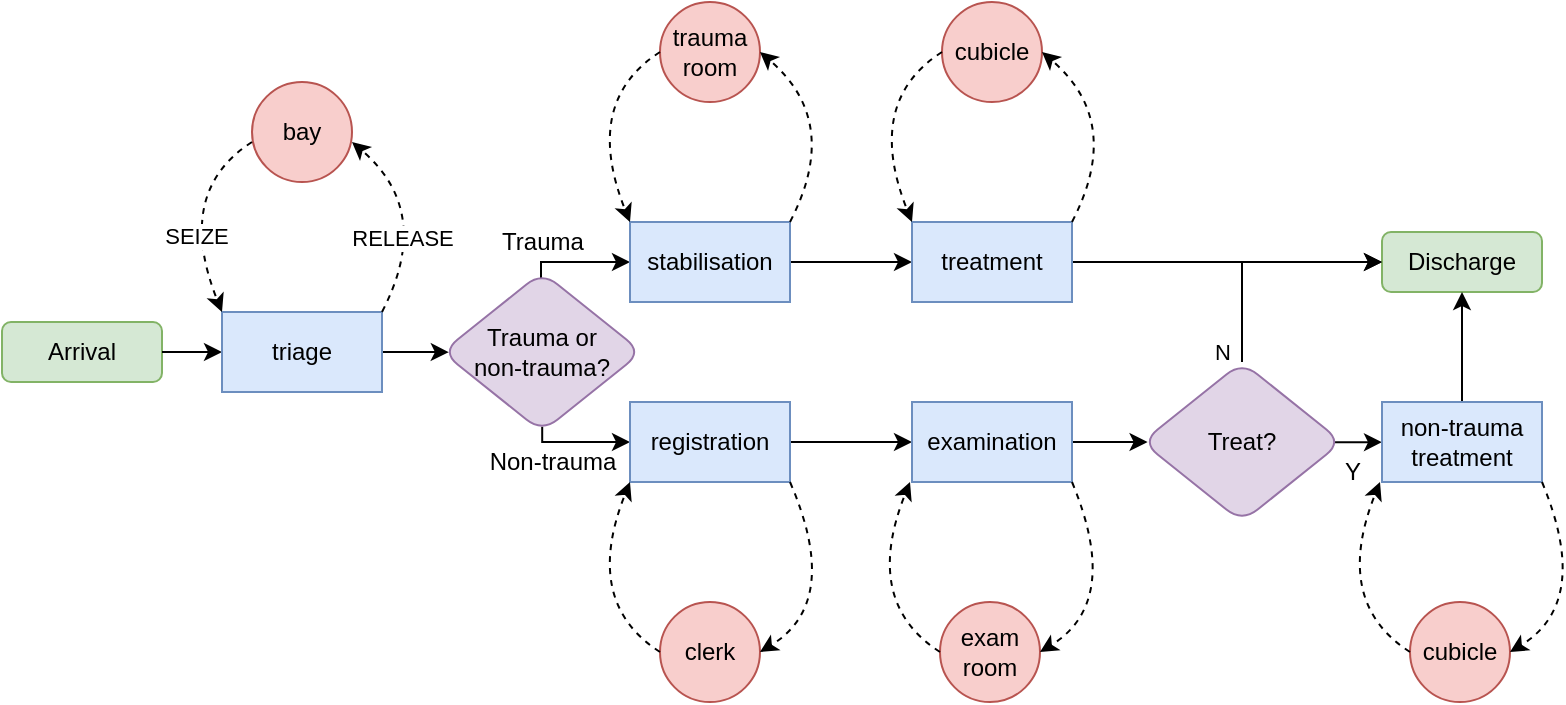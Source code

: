 <mxfile version="24.0.7" type="device">
  <diagram id="C5RBs43oDa-KdzZeNtuy" name="Page-1">
    <mxGraphModel dx="1434" dy="688" grid="1" gridSize="10" guides="1" tooltips="1" connect="1" arrows="1" fold="1" page="1" pageScale="1" pageWidth="827" pageHeight="1169" math="0" shadow="0">
      <root>
        <mxCell id="WIyWlLk6GJQsqaUBKTNV-0" />
        <mxCell id="WIyWlLk6GJQsqaUBKTNV-1" parent="WIyWlLk6GJQsqaUBKTNV-0" />
        <mxCell id="DDMu9djycjJGDTp91-n1-2" value="" style="edgeStyle=orthogonalEdgeStyle;rounded=0;orthogonalLoop=1;jettySize=auto;html=1;entryX=0.034;entryY=0.501;entryDx=0;entryDy=0;entryPerimeter=0;" edge="1" parent="WIyWlLk6GJQsqaUBKTNV-1" source="DDMu9djycjJGDTp91-n1-13" target="DDMu9djycjJGDTp91-n1-1">
          <mxGeometry relative="1" as="geometry" />
        </mxCell>
        <mxCell id="DDMu9djycjJGDTp91-n1-0" value="Arrival" style="rounded=1;whiteSpace=wrap;html=1;fillColor=#d5e8d4;strokeColor=#82b366;" vertex="1" parent="WIyWlLk6GJQsqaUBKTNV-1">
          <mxGeometry x="20" y="180" width="80" height="30" as="geometry" />
        </mxCell>
        <mxCell id="DDMu9djycjJGDTp91-n1-9" style="edgeStyle=orthogonalEdgeStyle;rounded=0;orthogonalLoop=1;jettySize=auto;html=1;exitX=0.495;exitY=0.053;exitDx=0;exitDy=0;entryX=0;entryY=0.5;entryDx=0;entryDy=0;exitPerimeter=0;" edge="1" parent="WIyWlLk6GJQsqaUBKTNV-1" source="DDMu9djycjJGDTp91-n1-1" target="DDMu9djycjJGDTp91-n1-3">
          <mxGeometry relative="1" as="geometry">
            <Array as="points">
              <mxPoint x="289" y="150" />
            </Array>
          </mxGeometry>
        </mxCell>
        <mxCell id="DDMu9djycjJGDTp91-n1-18" style="edgeStyle=orthogonalEdgeStyle;rounded=0;orthogonalLoop=1;jettySize=auto;html=1;exitX=0.501;exitY=0.967;exitDx=0;exitDy=0;entryX=0;entryY=0.5;entryDx=0;entryDy=0;exitPerimeter=0;" edge="1" parent="WIyWlLk6GJQsqaUBKTNV-1" source="DDMu9djycjJGDTp91-n1-1" target="DDMu9djycjJGDTp91-n1-15">
          <mxGeometry relative="1" as="geometry">
            <Array as="points">
              <mxPoint x="290" y="240" />
            </Array>
          </mxGeometry>
        </mxCell>
        <mxCell id="DDMu9djycjJGDTp91-n1-1" value="&lt;div&gt;Trauma or &lt;br&gt;&lt;/div&gt;&lt;div&gt;non-trauma?&lt;br&gt;&lt;/div&gt;" style="rhombus;whiteSpace=wrap;html=1;rounded=1;fillColor=#e1d5e7;strokeColor=#9673a6;" vertex="1" parent="WIyWlLk6GJQsqaUBKTNV-1">
          <mxGeometry x="240" y="155" width="100" height="80" as="geometry" />
        </mxCell>
        <mxCell id="DDMu9djycjJGDTp91-n1-10" style="edgeStyle=orthogonalEdgeStyle;rounded=0;orthogonalLoop=1;jettySize=auto;html=1;exitX=1;exitY=0.5;exitDx=0;exitDy=0;" edge="1" parent="WIyWlLk6GJQsqaUBKTNV-1" source="DDMu9djycjJGDTp91-n1-3" target="DDMu9djycjJGDTp91-n1-8">
          <mxGeometry relative="1" as="geometry" />
        </mxCell>
        <mxCell id="DDMu9djycjJGDTp91-n1-3" value="stabilisation" style="rounded=0;whiteSpace=wrap;html=1;fillColor=#dae8fc;strokeColor=#6c8ebf;" vertex="1" parent="WIyWlLk6GJQsqaUBKTNV-1">
          <mxGeometry x="334" y="130" width="80" height="40" as="geometry" />
        </mxCell>
        <mxCell id="DDMu9djycjJGDTp91-n1-6" value="Discharge" style="rounded=1;whiteSpace=wrap;html=1;fillColor=#d5e8d4;strokeColor=#82b366;" vertex="1" parent="WIyWlLk6GJQsqaUBKTNV-1">
          <mxGeometry x="710" y="135" width="80" height="30" as="geometry" />
        </mxCell>
        <mxCell id="DDMu9djycjJGDTp91-n1-11" style="edgeStyle=orthogonalEdgeStyle;rounded=0;orthogonalLoop=1;jettySize=auto;html=1;exitX=1;exitY=0.5;exitDx=0;exitDy=0;entryX=0;entryY=0.5;entryDx=0;entryDy=0;" edge="1" parent="WIyWlLk6GJQsqaUBKTNV-1" source="DDMu9djycjJGDTp91-n1-8" target="DDMu9djycjJGDTp91-n1-6">
          <mxGeometry relative="1" as="geometry" />
        </mxCell>
        <mxCell id="DDMu9djycjJGDTp91-n1-8" value="treatment" style="rounded=0;whiteSpace=wrap;html=1;fillColor=#dae8fc;strokeColor=#6c8ebf;" vertex="1" parent="WIyWlLk6GJQsqaUBKTNV-1">
          <mxGeometry x="475" y="130" width="80" height="40" as="geometry" />
        </mxCell>
        <mxCell id="DDMu9djycjJGDTp91-n1-14" value="" style="edgeStyle=orthogonalEdgeStyle;rounded=0;orthogonalLoop=1;jettySize=auto;html=1;" edge="1" parent="WIyWlLk6GJQsqaUBKTNV-1" source="DDMu9djycjJGDTp91-n1-0" target="DDMu9djycjJGDTp91-n1-13">
          <mxGeometry relative="1" as="geometry">
            <mxPoint x="100" y="195" as="sourcePoint" />
            <mxPoint x="240" y="195" as="targetPoint" />
          </mxGeometry>
        </mxCell>
        <mxCell id="DDMu9djycjJGDTp91-n1-13" value="triage" style="rounded=0;whiteSpace=wrap;html=1;fillColor=#dae8fc;strokeColor=#6c8ebf;" vertex="1" parent="WIyWlLk6GJQsqaUBKTNV-1">
          <mxGeometry x="130" y="175" width="80" height="40" as="geometry" />
        </mxCell>
        <mxCell id="DDMu9djycjJGDTp91-n1-20" style="edgeStyle=orthogonalEdgeStyle;rounded=0;orthogonalLoop=1;jettySize=auto;html=1;exitX=1;exitY=0.5;exitDx=0;exitDy=0;entryX=0;entryY=0.5;entryDx=0;entryDy=0;" edge="1" parent="WIyWlLk6GJQsqaUBKTNV-1" source="DDMu9djycjJGDTp91-n1-15" target="DDMu9djycjJGDTp91-n1-16">
          <mxGeometry relative="1" as="geometry" />
        </mxCell>
        <mxCell id="DDMu9djycjJGDTp91-n1-15" value="registration" style="rounded=0;whiteSpace=wrap;html=1;fillColor=#dae8fc;strokeColor=#6c8ebf;" vertex="1" parent="WIyWlLk6GJQsqaUBKTNV-1">
          <mxGeometry x="334" y="220" width="80" height="40" as="geometry" />
        </mxCell>
        <mxCell id="DDMu9djycjJGDTp91-n1-21" style="edgeStyle=orthogonalEdgeStyle;rounded=0;orthogonalLoop=1;jettySize=auto;html=1;exitX=1;exitY=0.5;exitDx=0;exitDy=0;entryX=0.028;entryY=0.498;entryDx=0;entryDy=0;entryPerimeter=0;" edge="1" parent="WIyWlLk6GJQsqaUBKTNV-1" source="DDMu9djycjJGDTp91-n1-16" target="DDMu9djycjJGDTp91-n1-17">
          <mxGeometry relative="1" as="geometry" />
        </mxCell>
        <mxCell id="DDMu9djycjJGDTp91-n1-16" value="examination" style="rounded=0;whiteSpace=wrap;html=1;fillColor=#dae8fc;strokeColor=#6c8ebf;" vertex="1" parent="WIyWlLk6GJQsqaUBKTNV-1">
          <mxGeometry x="475" y="220" width="80" height="40" as="geometry" />
        </mxCell>
        <mxCell id="DDMu9djycjJGDTp91-n1-23" style="edgeStyle=orthogonalEdgeStyle;rounded=0;orthogonalLoop=1;jettySize=auto;html=1;exitX=0.215;exitY=0.004;exitDx=0;exitDy=0;entryX=0;entryY=0.5;entryDx=0;entryDy=0;exitPerimeter=0;" edge="1" parent="WIyWlLk6GJQsqaUBKTNV-1" source="DDMu9djycjJGDTp91-n1-33" target="DDMu9djycjJGDTp91-n1-22">
          <mxGeometry relative="1" as="geometry" />
        </mxCell>
        <mxCell id="DDMu9djycjJGDTp91-n1-25" style="edgeStyle=orthogonalEdgeStyle;rounded=0;orthogonalLoop=1;jettySize=auto;html=1;exitX=0.5;exitY=0;exitDx=0;exitDy=0;entryX=0;entryY=0.5;entryDx=0;entryDy=0;" edge="1" parent="WIyWlLk6GJQsqaUBKTNV-1" source="DDMu9djycjJGDTp91-n1-17" target="DDMu9djycjJGDTp91-n1-6">
          <mxGeometry relative="1" as="geometry" />
        </mxCell>
        <mxCell id="DDMu9djycjJGDTp91-n1-29" value="N" style="edgeLabel;html=1;align=center;verticalAlign=middle;resizable=0;points=[];" vertex="1" connectable="0" parent="DDMu9djycjJGDTp91-n1-25">
          <mxGeometry x="-0.487" y="1" relative="1" as="geometry">
            <mxPoint x="-9" y="26" as="offset" />
          </mxGeometry>
        </mxCell>
        <mxCell id="DDMu9djycjJGDTp91-n1-17" value="Treat?" style="rhombus;whiteSpace=wrap;html=1;rounded=1;fillColor=#e1d5e7;strokeColor=#9673a6;" vertex="1" parent="WIyWlLk6GJQsqaUBKTNV-1">
          <mxGeometry x="590" y="200" width="100" height="80" as="geometry" />
        </mxCell>
        <mxCell id="DDMu9djycjJGDTp91-n1-24" style="edgeStyle=orthogonalEdgeStyle;rounded=0;orthogonalLoop=1;jettySize=auto;html=1;exitX=0.5;exitY=0;exitDx=0;exitDy=0;entryX=0.5;entryY=1;entryDx=0;entryDy=0;" edge="1" parent="WIyWlLk6GJQsqaUBKTNV-1" source="DDMu9djycjJGDTp91-n1-22" target="DDMu9djycjJGDTp91-n1-6">
          <mxGeometry relative="1" as="geometry" />
        </mxCell>
        <mxCell id="DDMu9djycjJGDTp91-n1-22" value="&lt;div&gt;non-trauma&lt;/div&gt;&lt;div&gt;treatment&lt;br&gt;&lt;/div&gt;" style="rounded=0;whiteSpace=wrap;html=1;fillColor=#dae8fc;strokeColor=#6c8ebf;" vertex="1" parent="WIyWlLk6GJQsqaUBKTNV-1">
          <mxGeometry x="710" y="220" width="80" height="40" as="geometry" />
        </mxCell>
        <mxCell id="DDMu9djycjJGDTp91-n1-33" value="Y" style="text;html=1;align=center;verticalAlign=middle;resizable=0;points=[];autosize=1;strokeColor=none;fillColor=none;" vertex="1" parent="WIyWlLk6GJQsqaUBKTNV-1">
          <mxGeometry x="680" y="240" width="30" height="30" as="geometry" />
        </mxCell>
        <mxCell id="DDMu9djycjJGDTp91-n1-34" value="Trauma" style="text;html=1;align=center;verticalAlign=middle;resizable=0;points=[];autosize=1;strokeColor=none;fillColor=none;" vertex="1" parent="WIyWlLk6GJQsqaUBKTNV-1">
          <mxGeometry x="260" y="125" width="60" height="30" as="geometry" />
        </mxCell>
        <mxCell id="DDMu9djycjJGDTp91-n1-35" value="Non-trauma" style="text;html=1;align=center;verticalAlign=middle;resizable=0;points=[];autosize=1;strokeColor=none;fillColor=none;" vertex="1" parent="WIyWlLk6GJQsqaUBKTNV-1">
          <mxGeometry x="250" y="235" width="90" height="30" as="geometry" />
        </mxCell>
        <mxCell id="DDMu9djycjJGDTp91-n1-36" value="&lt;div&gt;trauma &lt;br&gt;&lt;/div&gt;&lt;div&gt;room&lt;/div&gt;" style="ellipse;whiteSpace=wrap;html=1;aspect=fixed;fillColor=#f8cecc;strokeColor=#b85450;" vertex="1" parent="WIyWlLk6GJQsqaUBKTNV-1">
          <mxGeometry x="349" y="20" width="50" height="50" as="geometry" />
        </mxCell>
        <mxCell id="DDMu9djycjJGDTp91-n1-37" value="cubicle" style="ellipse;whiteSpace=wrap;html=1;aspect=fixed;fillColor=#f8cecc;strokeColor=#b85450;" vertex="1" parent="WIyWlLk6GJQsqaUBKTNV-1">
          <mxGeometry x="490" y="20" width="50" height="50" as="geometry" />
        </mxCell>
        <mxCell id="DDMu9djycjJGDTp91-n1-38" value="clerk" style="ellipse;whiteSpace=wrap;html=1;aspect=fixed;fillColor=#f8cecc;strokeColor=#b85450;" vertex="1" parent="WIyWlLk6GJQsqaUBKTNV-1">
          <mxGeometry x="349" y="320" width="50" height="50" as="geometry" />
        </mxCell>
        <mxCell id="DDMu9djycjJGDTp91-n1-41" value="bay" style="ellipse;whiteSpace=wrap;html=1;aspect=fixed;fillColor=#f8cecc;strokeColor=#b85450;" vertex="1" parent="WIyWlLk6GJQsqaUBKTNV-1">
          <mxGeometry x="145" y="60" width="50" height="50" as="geometry" />
        </mxCell>
        <mxCell id="DDMu9djycjJGDTp91-n1-45" value="" style="curved=1;endArrow=classic;html=1;rounded=0;exitX=0;exitY=0.5;exitDx=0;exitDy=0;entryX=0;entryY=0;entryDx=0;entryDy=0;dashed=1;" edge="1" parent="WIyWlLk6GJQsqaUBKTNV-1" source="DDMu9djycjJGDTp91-n1-36" target="DDMu9djycjJGDTp91-n1-3">
          <mxGeometry width="50" height="50" relative="1" as="geometry">
            <mxPoint x="300" y="30" as="sourcePoint" />
            <mxPoint x="250" y="80" as="targetPoint" />
            <Array as="points">
              <mxPoint x="310" y="70" />
            </Array>
          </mxGeometry>
        </mxCell>
        <mxCell id="DDMu9djycjJGDTp91-n1-56" value="" style="curved=1;endArrow=classic;html=1;rounded=0;exitX=1;exitY=0;exitDx=0;exitDy=0;entryX=1;entryY=0.5;entryDx=0;entryDy=0;dashed=1;" edge="1" parent="WIyWlLk6GJQsqaUBKTNV-1" source="DDMu9djycjJGDTp91-n1-3" target="DDMu9djycjJGDTp91-n1-36">
          <mxGeometry width="50" height="50" relative="1" as="geometry">
            <mxPoint x="410" y="120" as="sourcePoint" />
            <mxPoint x="460" y="70" as="targetPoint" />
            <Array as="points">
              <mxPoint x="440" y="80" />
            </Array>
          </mxGeometry>
        </mxCell>
        <mxCell id="DDMu9djycjJGDTp91-n1-61" value="" style="curved=1;endArrow=classic;html=1;rounded=0;exitX=0;exitY=0.5;exitDx=0;exitDy=0;entryX=0;entryY=0;entryDx=0;entryDy=0;dashed=1;" edge="1" parent="WIyWlLk6GJQsqaUBKTNV-1">
          <mxGeometry width="50" height="50" relative="1" as="geometry">
            <mxPoint x="490" y="45" as="sourcePoint" />
            <mxPoint x="475" y="130" as="targetPoint" />
            <Array as="points">
              <mxPoint x="451" y="70" />
            </Array>
          </mxGeometry>
        </mxCell>
        <mxCell id="DDMu9djycjJGDTp91-n1-62" value="" style="curved=1;endArrow=classic;html=1;rounded=0;exitX=1;exitY=0;exitDx=0;exitDy=0;entryX=1;entryY=0.5;entryDx=0;entryDy=0;dashed=1;" edge="1" parent="WIyWlLk6GJQsqaUBKTNV-1">
          <mxGeometry width="50" height="50" relative="1" as="geometry">
            <mxPoint x="555" y="130" as="sourcePoint" />
            <mxPoint x="540" y="45" as="targetPoint" />
            <Array as="points">
              <mxPoint x="581" y="80" />
            </Array>
          </mxGeometry>
        </mxCell>
        <mxCell id="DDMu9djycjJGDTp91-n1-63" value="" style="curved=1;endArrow=classic;html=1;rounded=0;exitX=0;exitY=0.5;exitDx=0;exitDy=0;entryX=0;entryY=0;entryDx=0;entryDy=0;dashed=1;" edge="1" parent="WIyWlLk6GJQsqaUBKTNV-1">
          <mxGeometry width="50" height="50" relative="1" as="geometry">
            <mxPoint x="145" y="90" as="sourcePoint" />
            <mxPoint x="130" y="175" as="targetPoint" />
            <Array as="points">
              <mxPoint x="106" y="115" />
            </Array>
          </mxGeometry>
        </mxCell>
        <mxCell id="DDMu9djycjJGDTp91-n1-65" value="SEIZE" style="edgeLabel;html=1;align=center;verticalAlign=middle;resizable=0;points=[];" vertex="1" connectable="0" parent="DDMu9djycjJGDTp91-n1-63">
          <mxGeometry x="0.275" y="2" relative="1" as="geometry">
            <mxPoint as="offset" />
          </mxGeometry>
        </mxCell>
        <mxCell id="DDMu9djycjJGDTp91-n1-64" value="" style="curved=1;endArrow=classic;html=1;rounded=0;exitX=1;exitY=0;exitDx=0;exitDy=0;entryX=1;entryY=0.5;entryDx=0;entryDy=0;dashed=1;" edge="1" parent="WIyWlLk6GJQsqaUBKTNV-1">
          <mxGeometry width="50" height="50" relative="1" as="geometry">
            <mxPoint x="210" y="175" as="sourcePoint" />
            <mxPoint x="195" y="90" as="targetPoint" />
            <Array as="points">
              <mxPoint x="236" y="125" />
            </Array>
          </mxGeometry>
        </mxCell>
        <mxCell id="DDMu9djycjJGDTp91-n1-66" value="RELEASE" style="edgeLabel;html=1;align=center;verticalAlign=middle;resizable=0;points=[];" vertex="1" connectable="0" parent="DDMu9djycjJGDTp91-n1-64">
          <mxGeometry x="-0.318" y="8" relative="1" as="geometry">
            <mxPoint as="offset" />
          </mxGeometry>
        </mxCell>
        <mxCell id="DDMu9djycjJGDTp91-n1-71" value="" style="curved=1;endArrow=classic;html=1;rounded=0;exitX=0;exitY=0.5;exitDx=0;exitDy=0;entryX=0;entryY=0.5;entryDx=0;entryDy=0;dashed=1;" edge="1" parent="WIyWlLk6GJQsqaUBKTNV-1" source="DDMu9djycjJGDTp91-n1-38">
          <mxGeometry width="50" height="50" relative="1" as="geometry">
            <mxPoint x="319" y="345" as="sourcePoint" />
            <mxPoint x="334" y="260" as="targetPoint" />
            <Array as="points">
              <mxPoint x="310" y="320" />
            </Array>
          </mxGeometry>
        </mxCell>
        <mxCell id="DDMu9djycjJGDTp91-n1-83" value="" style="curved=1;endArrow=classic;html=1;rounded=0;entryX=1;entryY=0.5;entryDx=0;entryDy=0;dashed=1;exitX=1;exitY=1;exitDx=0;exitDy=0;" edge="1" parent="WIyWlLk6GJQsqaUBKTNV-1" source="DDMu9djycjJGDTp91-n1-15">
          <mxGeometry width="50" height="50" relative="1" as="geometry">
            <mxPoint x="413" y="260" as="sourcePoint" />
            <mxPoint x="399" y="345" as="targetPoint" />
            <Array as="points">
              <mxPoint x="440" y="320" />
            </Array>
          </mxGeometry>
        </mxCell>
        <mxCell id="DDMu9djycjJGDTp91-n1-85" value="&lt;div&gt;exam&lt;/div&gt;&lt;div&gt;room&lt;br&gt;&lt;/div&gt;" style="ellipse;whiteSpace=wrap;html=1;aspect=fixed;fillColor=#f8cecc;strokeColor=#b85450;" vertex="1" parent="WIyWlLk6GJQsqaUBKTNV-1">
          <mxGeometry x="489" y="320" width="50" height="50" as="geometry" />
        </mxCell>
        <mxCell id="DDMu9djycjJGDTp91-n1-86" value="" style="curved=1;endArrow=classic;html=1;rounded=0;exitX=0;exitY=0.5;exitDx=0;exitDy=0;entryX=0;entryY=0.5;entryDx=0;entryDy=0;dashed=1;" edge="1" parent="WIyWlLk6GJQsqaUBKTNV-1" source="DDMu9djycjJGDTp91-n1-85">
          <mxGeometry width="50" height="50" relative="1" as="geometry">
            <mxPoint x="459" y="345" as="sourcePoint" />
            <mxPoint x="474" y="260" as="targetPoint" />
            <Array as="points">
              <mxPoint x="450" y="320" />
            </Array>
          </mxGeometry>
        </mxCell>
        <mxCell id="DDMu9djycjJGDTp91-n1-87" value="" style="curved=1;endArrow=classic;html=1;rounded=0;entryX=1;entryY=0.5;entryDx=0;entryDy=0;dashed=1;exitX=1;exitY=1;exitDx=0;exitDy=0;" edge="1" parent="WIyWlLk6GJQsqaUBKTNV-1" source="DDMu9djycjJGDTp91-n1-16">
          <mxGeometry width="50" height="50" relative="1" as="geometry">
            <mxPoint x="553" y="260" as="sourcePoint" />
            <mxPoint x="539" y="345" as="targetPoint" />
            <Array as="points">
              <mxPoint x="580" y="320" />
            </Array>
          </mxGeometry>
        </mxCell>
        <mxCell id="DDMu9djycjJGDTp91-n1-90" value="cubicle" style="ellipse;whiteSpace=wrap;html=1;aspect=fixed;fillColor=#f8cecc;strokeColor=#b85450;" vertex="1" parent="WIyWlLk6GJQsqaUBKTNV-1">
          <mxGeometry x="724" y="320" width="50" height="50" as="geometry" />
        </mxCell>
        <mxCell id="DDMu9djycjJGDTp91-n1-91" value="" style="curved=1;endArrow=classic;html=1;rounded=0;exitX=0;exitY=0.5;exitDx=0;exitDy=0;entryX=0;entryY=0.5;entryDx=0;entryDy=0;dashed=1;" edge="1" parent="WIyWlLk6GJQsqaUBKTNV-1" source="DDMu9djycjJGDTp91-n1-90">
          <mxGeometry width="50" height="50" relative="1" as="geometry">
            <mxPoint x="694" y="345" as="sourcePoint" />
            <mxPoint x="709" y="260" as="targetPoint" />
            <Array as="points">
              <mxPoint x="685" y="320" />
            </Array>
          </mxGeometry>
        </mxCell>
        <mxCell id="DDMu9djycjJGDTp91-n1-92" value="" style="curved=1;endArrow=classic;html=1;rounded=0;entryX=1;entryY=0.5;entryDx=0;entryDy=0;dashed=1;exitX=1;exitY=1;exitDx=0;exitDy=0;" edge="1" parent="WIyWlLk6GJQsqaUBKTNV-1">
          <mxGeometry width="50" height="50" relative="1" as="geometry">
            <mxPoint x="790" y="260" as="sourcePoint" />
            <mxPoint x="774" y="345" as="targetPoint" />
            <Array as="points">
              <mxPoint x="815" y="320" />
            </Array>
          </mxGeometry>
        </mxCell>
      </root>
    </mxGraphModel>
  </diagram>
</mxfile>
